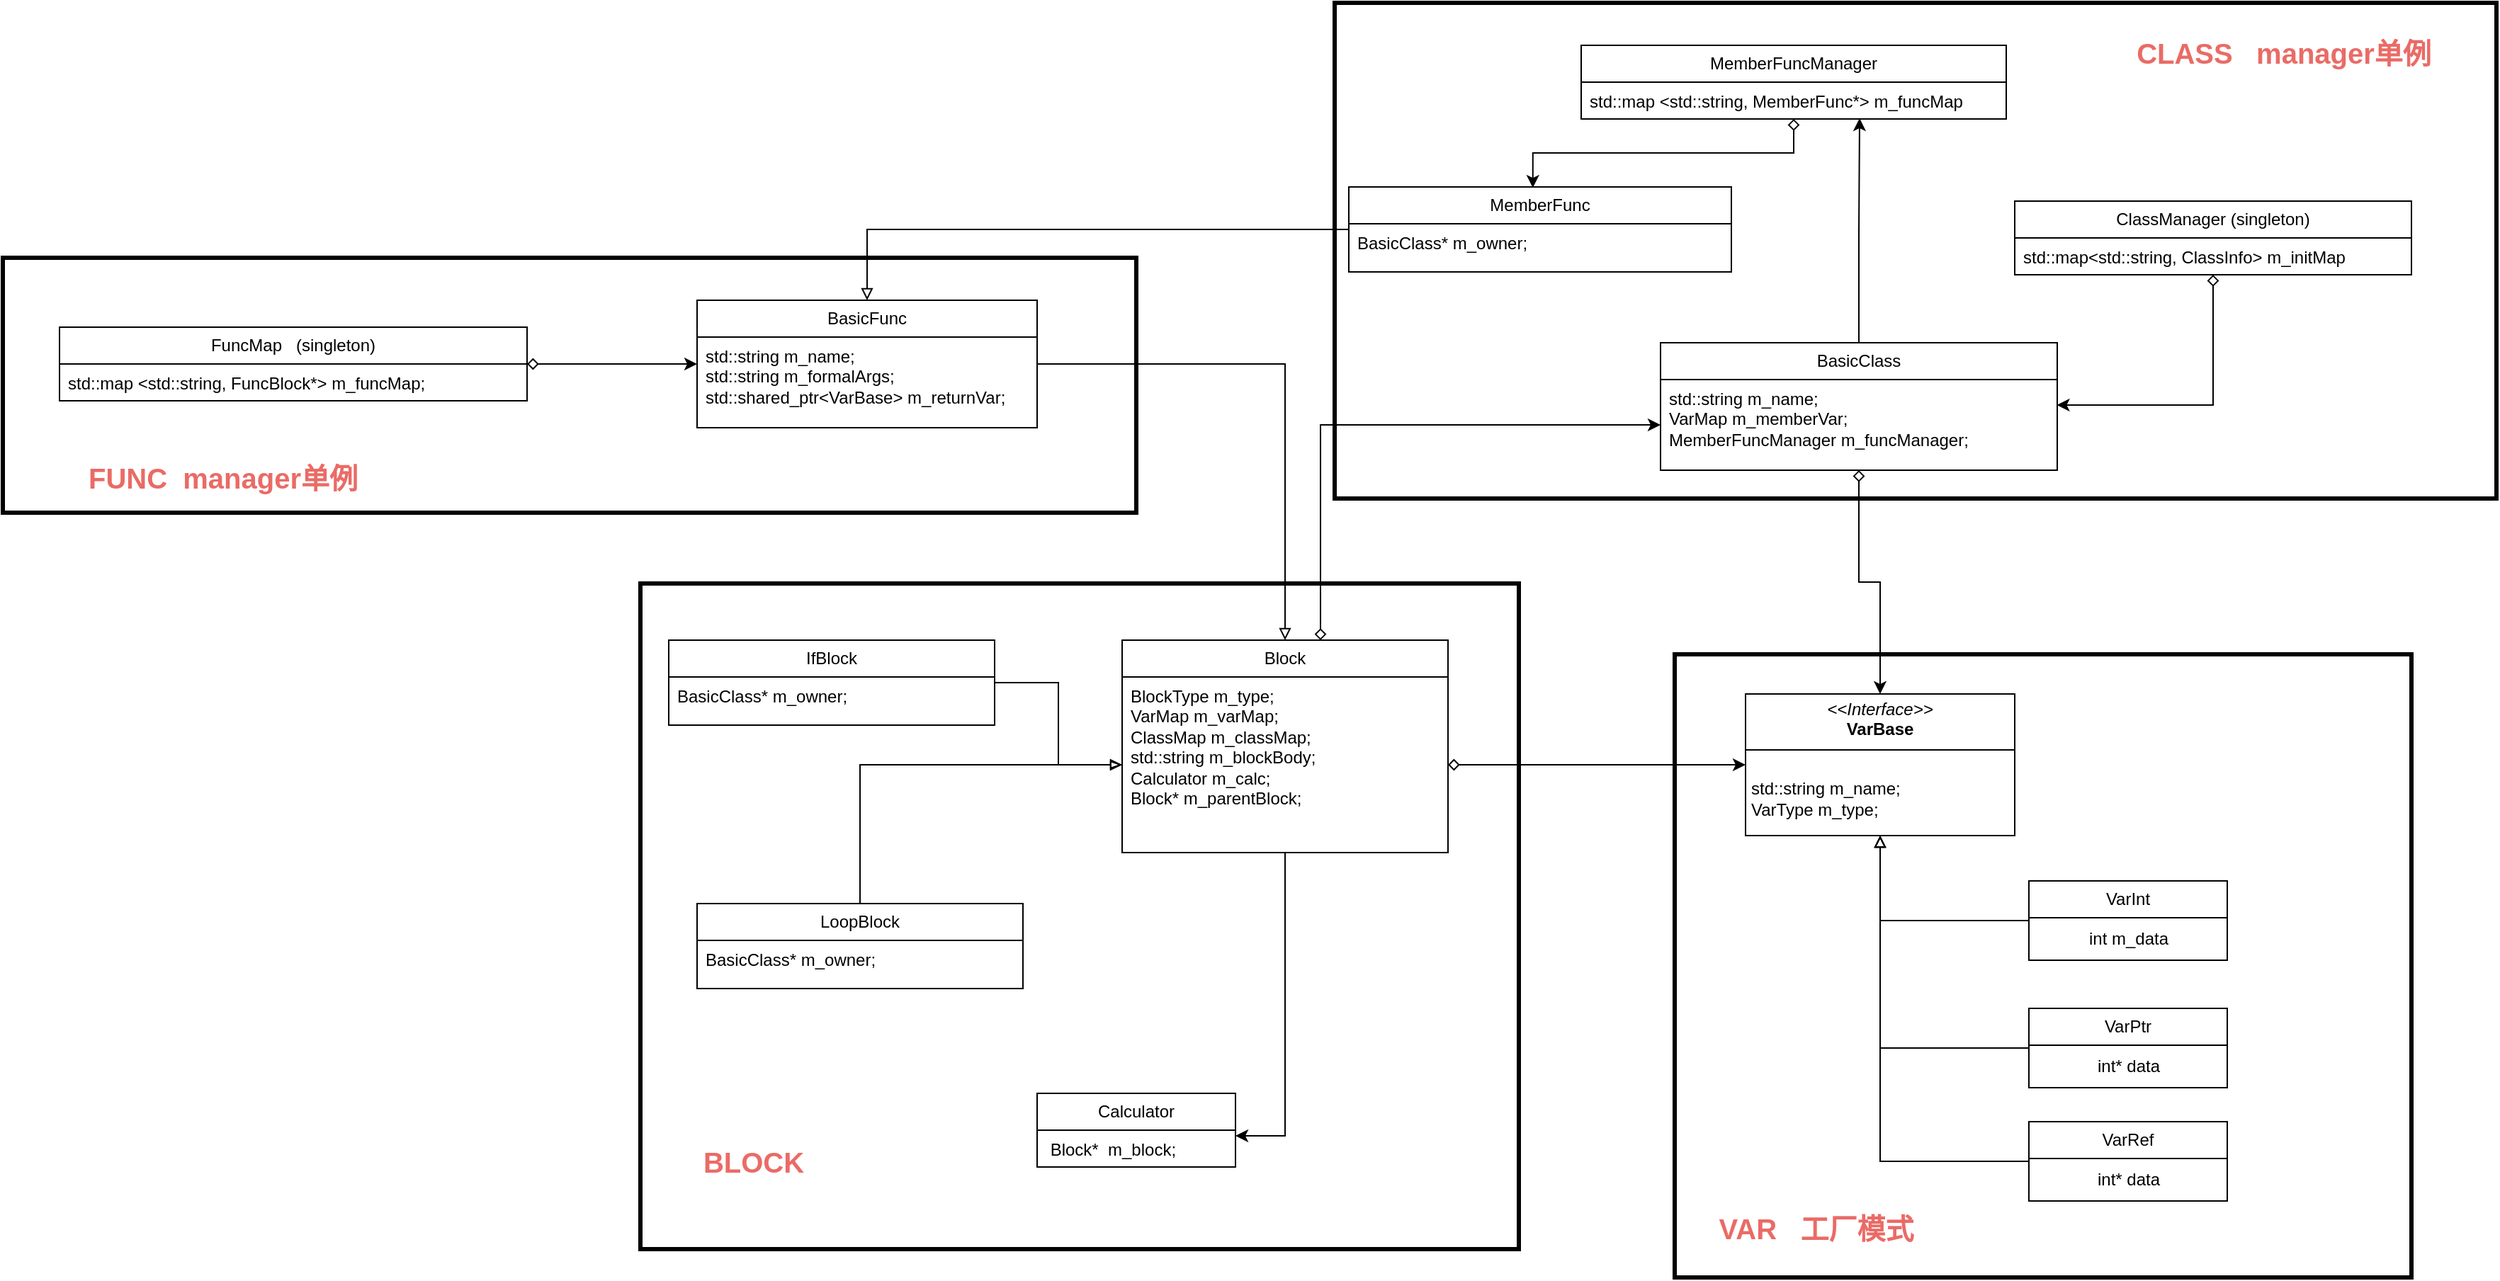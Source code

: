 <mxfile version="28.0.7">
  <diagram name="第 1 页" id="LV8jwO1P4TPCHg7ToHsJ">
    <mxGraphModel dx="2885" dy="2323" grid="1" gridSize="10" guides="1" tooltips="1" connect="1" arrows="1" fold="1" page="1" pageScale="1" pageWidth="827" pageHeight="1169" math="0" shadow="0">
      <root>
        <mxCell id="0" />
        <mxCell id="1" parent="0" />
        <mxCell id="eq3_Tgp2EmCCtKbiBsS1-87" value="" style="rounded=0;whiteSpace=wrap;html=1;fillColor=default;strokeWidth=3;" vertex="1" parent="1">
          <mxGeometry x="240" y="-460" width="820" height="350" as="geometry" />
        </mxCell>
        <mxCell id="eq3_Tgp2EmCCtKbiBsS1-93" value="" style="rounded=0;whiteSpace=wrap;html=1;strokeWidth=3;" vertex="1" parent="1">
          <mxGeometry x="480" width="520" height="440" as="geometry" />
        </mxCell>
        <mxCell id="eq3_Tgp2EmCCtKbiBsS1-91" value="" style="rounded=0;whiteSpace=wrap;html=1;fillStyle=auto;strokeWidth=3;fillColor=default;" vertex="1" parent="1">
          <mxGeometry x="-700" y="-280" width="800" height="180" as="geometry" />
        </mxCell>
        <mxCell id="eq3_Tgp2EmCCtKbiBsS1-84" value="" style="rounded=0;whiteSpace=wrap;html=1;fillStyle=auto;strokeWidth=3;fillColor=default;" vertex="1" parent="1">
          <mxGeometry x="-250" y="-50" width="620" height="470" as="geometry" />
        </mxCell>
        <mxCell id="eq3_Tgp2EmCCtKbiBsS1-12" style="edgeStyle=orthogonalEdgeStyle;rounded=0;orthogonalLoop=1;jettySize=auto;html=1;endArrow=block;endFill=0;" edge="1" parent="1" source="eq3_Tgp2EmCCtKbiBsS1-5" target="eq3_Tgp2EmCCtKbiBsS1-10">
          <mxGeometry relative="1" as="geometry" />
        </mxCell>
        <mxCell id="eq3_Tgp2EmCCtKbiBsS1-5" value="VarInt" style="swimlane;fontStyle=0;childLayout=stackLayout;horizontal=1;startSize=26;fillColor=none;horizontalStack=0;resizeParent=1;resizeParentMax=0;resizeLast=0;collapsible=1;marginBottom=0;whiteSpace=wrap;html=1;" vertex="1" parent="1">
          <mxGeometry x="730" y="160" width="140" height="56" as="geometry" />
        </mxCell>
        <mxCell id="eq3_Tgp2EmCCtKbiBsS1-24" value="int m_data" style="text;html=1;align=center;verticalAlign=middle;resizable=0;points=[];autosize=1;strokeColor=none;fillColor=none;" vertex="1" parent="eq3_Tgp2EmCCtKbiBsS1-5">
          <mxGeometry y="26" width="140" height="30" as="geometry" />
        </mxCell>
        <mxCell id="eq3_Tgp2EmCCtKbiBsS1-10" value="&lt;p style=&quot;margin:0px;margin-top:4px;text-align:center;&quot;&gt;&lt;i&gt;&amp;lt;&amp;lt;Interface&amp;gt;&amp;gt;&lt;/i&gt;&lt;br&gt;&lt;b&gt;VarBase&lt;/b&gt;&lt;/p&gt;&lt;hr size=&quot;1&quot; style=&quot;border-style:solid;&quot;&gt;&lt;p style=&quot;margin:0px;margin-left:4px;&quot;&gt;&lt;br&gt;&lt;/p&gt;&lt;p style=&quot;margin:0px;margin-left:4px;&quot;&gt;std::string m_name;&lt;/p&gt;&lt;p style=&quot;margin:0px;margin-left:4px;&quot;&gt;VarType m_type;&lt;/p&gt;" style="verticalAlign=top;align=left;overflow=fill;html=1;whiteSpace=wrap;" vertex="1" parent="1">
          <mxGeometry x="530" y="28" width="190" height="100" as="geometry" />
        </mxCell>
        <mxCell id="eq3_Tgp2EmCCtKbiBsS1-17" style="edgeStyle=orthogonalEdgeStyle;rounded=0;orthogonalLoop=1;jettySize=auto;html=1;entryX=0.5;entryY=1;entryDx=0;entryDy=0;endArrow=block;endFill=0;" edge="1" parent="1" source="eq3_Tgp2EmCCtKbiBsS1-13" target="eq3_Tgp2EmCCtKbiBsS1-10">
          <mxGeometry relative="1" as="geometry" />
        </mxCell>
        <mxCell id="eq3_Tgp2EmCCtKbiBsS1-13" value="VarPtr" style="swimlane;fontStyle=0;childLayout=stackLayout;horizontal=1;startSize=26;fillColor=none;horizontalStack=0;resizeParent=1;resizeParentMax=0;resizeLast=0;collapsible=1;marginBottom=0;whiteSpace=wrap;html=1;" vertex="1" parent="1">
          <mxGeometry x="730" y="250" width="140" height="56" as="geometry" />
        </mxCell>
        <mxCell id="eq3_Tgp2EmCCtKbiBsS1-26" value="int* data" style="text;html=1;align=center;verticalAlign=middle;resizable=0;points=[];autosize=1;strokeColor=none;fillColor=none;" vertex="1" parent="eq3_Tgp2EmCCtKbiBsS1-13">
          <mxGeometry y="26" width="140" height="30" as="geometry" />
        </mxCell>
        <mxCell id="eq3_Tgp2EmCCtKbiBsS1-18" style="edgeStyle=orthogonalEdgeStyle;rounded=0;orthogonalLoop=1;jettySize=auto;html=1;entryX=0.5;entryY=1;entryDx=0;entryDy=0;endArrow=block;endFill=0;" edge="1" parent="1" source="eq3_Tgp2EmCCtKbiBsS1-15" target="eq3_Tgp2EmCCtKbiBsS1-10">
          <mxGeometry relative="1" as="geometry" />
        </mxCell>
        <mxCell id="eq3_Tgp2EmCCtKbiBsS1-15" value="VarRef" style="swimlane;fontStyle=0;childLayout=stackLayout;horizontal=1;startSize=26;fillColor=none;horizontalStack=0;resizeParent=1;resizeParentMax=0;resizeLast=0;collapsible=1;marginBottom=0;whiteSpace=wrap;html=1;" vertex="1" parent="1">
          <mxGeometry x="730" y="330" width="140" height="56" as="geometry" />
        </mxCell>
        <mxCell id="eq3_Tgp2EmCCtKbiBsS1-27" value="int* data" style="text;html=1;align=center;verticalAlign=middle;resizable=0;points=[];autosize=1;strokeColor=none;fillColor=none;" vertex="1" parent="eq3_Tgp2EmCCtKbiBsS1-15">
          <mxGeometry y="26" width="140" height="30" as="geometry" />
        </mxCell>
        <mxCell id="eq3_Tgp2EmCCtKbiBsS1-75" style="edgeStyle=orthogonalEdgeStyle;rounded=0;orthogonalLoop=1;jettySize=auto;html=1;entryX=0;entryY=0.5;entryDx=0;entryDy=0;startArrow=diamond;startFill=0;" edge="1" parent="1" source="eq3_Tgp2EmCCtKbiBsS1-19" target="eq3_Tgp2EmCCtKbiBsS1-61">
          <mxGeometry relative="1" as="geometry">
            <Array as="points">
              <mxPoint x="230" y="-162" />
            </Array>
          </mxGeometry>
        </mxCell>
        <mxCell id="eq3_Tgp2EmCCtKbiBsS1-19" value="Block" style="swimlane;fontStyle=0;childLayout=stackLayout;horizontal=1;startSize=26;fillColor=none;horizontalStack=0;resizeParent=1;resizeParentMax=0;resizeLast=0;collapsible=1;marginBottom=0;whiteSpace=wrap;html=1;" vertex="1" parent="1">
          <mxGeometry x="90" y="-10" width="230" height="150" as="geometry" />
        </mxCell>
        <mxCell id="eq3_Tgp2EmCCtKbiBsS1-20" value="&lt;div&gt;BlockType m_type;&lt;/div&gt;&lt;div&gt;VarMap m_varMap;&lt;/div&gt;&lt;div&gt;ClassMap m_classMap;&lt;/div&gt;&lt;div&gt;std::string m_blockBody;&lt;/div&gt;&lt;div&gt;Calculator m_calc;&lt;/div&gt;&lt;div&gt;Block* m_parentBlock;&lt;/div&gt;" style="text;strokeColor=none;fillColor=none;align=left;verticalAlign=top;spacingLeft=4;spacingRight=4;overflow=hidden;rotatable=0;points=[[0,0.5],[1,0.5]];portConstraint=eastwest;whiteSpace=wrap;html=1;" vertex="1" parent="eq3_Tgp2EmCCtKbiBsS1-19">
          <mxGeometry y="26" width="230" height="124" as="geometry" />
        </mxCell>
        <mxCell id="eq3_Tgp2EmCCtKbiBsS1-39" style="edgeStyle=orthogonalEdgeStyle;rounded=0;orthogonalLoop=1;jettySize=auto;html=1;endArrow=blockThin;endFill=0;" edge="1" parent="1" source="eq3_Tgp2EmCCtKbiBsS1-28" target="eq3_Tgp2EmCCtKbiBsS1-20">
          <mxGeometry relative="1" as="geometry" />
        </mxCell>
        <mxCell id="eq3_Tgp2EmCCtKbiBsS1-28" value="LoopBlock" style="swimlane;fontStyle=0;childLayout=stackLayout;horizontal=1;startSize=26;fillColor=none;horizontalStack=0;resizeParent=1;resizeParentMax=0;resizeLast=0;collapsible=1;marginBottom=0;whiteSpace=wrap;html=1;" vertex="1" parent="1">
          <mxGeometry x="-210" y="176" width="230" height="60" as="geometry" />
        </mxCell>
        <mxCell id="eq3_Tgp2EmCCtKbiBsS1-29" value="BasicClass* m_owner;" style="text;strokeColor=none;fillColor=none;align=left;verticalAlign=top;spacingLeft=4;spacingRight=4;overflow=hidden;rotatable=0;points=[[0,0.5],[1,0.5]];portConstraint=eastwest;whiteSpace=wrap;html=1;" vertex="1" parent="eq3_Tgp2EmCCtKbiBsS1-28">
          <mxGeometry y="26" width="230" height="34" as="geometry" />
        </mxCell>
        <mxCell id="eq3_Tgp2EmCCtKbiBsS1-40" style="edgeStyle=orthogonalEdgeStyle;rounded=0;orthogonalLoop=1;jettySize=auto;html=1;entryX=0;entryY=0.5;entryDx=0;entryDy=0;endArrow=block;endFill=0;" edge="1" parent="1" source="eq3_Tgp2EmCCtKbiBsS1-30" target="eq3_Tgp2EmCCtKbiBsS1-20">
          <mxGeometry relative="1" as="geometry" />
        </mxCell>
        <mxCell id="eq3_Tgp2EmCCtKbiBsS1-30" value="IfBlock" style="swimlane;fontStyle=0;childLayout=stackLayout;horizontal=1;startSize=26;fillColor=none;horizontalStack=0;resizeParent=1;resizeParentMax=0;resizeLast=0;collapsible=1;marginBottom=0;whiteSpace=wrap;html=1;" vertex="1" parent="1">
          <mxGeometry x="-230" y="-10" width="230" height="60" as="geometry" />
        </mxCell>
        <mxCell id="eq3_Tgp2EmCCtKbiBsS1-31" value="BasicClass* m_owner;" style="text;strokeColor=none;fillColor=none;align=left;verticalAlign=top;spacingLeft=4;spacingRight=4;overflow=hidden;rotatable=0;points=[[0,0.5],[1,0.5]];portConstraint=eastwest;whiteSpace=wrap;html=1;" vertex="1" parent="eq3_Tgp2EmCCtKbiBsS1-30">
          <mxGeometry y="26" width="230" height="34" as="geometry" />
        </mxCell>
        <mxCell id="eq3_Tgp2EmCCtKbiBsS1-32" style="edgeStyle=orthogonalEdgeStyle;rounded=0;orthogonalLoop=1;jettySize=auto;html=1;entryX=0;entryY=0.5;entryDx=0;entryDy=0;startArrow=diamond;startFill=0;" edge="1" parent="1" source="eq3_Tgp2EmCCtKbiBsS1-20" target="eq3_Tgp2EmCCtKbiBsS1-10">
          <mxGeometry relative="1" as="geometry" />
        </mxCell>
        <mxCell id="eq3_Tgp2EmCCtKbiBsS1-41" value="Calculator" style="swimlane;fontStyle=0;childLayout=stackLayout;horizontal=1;startSize=26;fillColor=none;horizontalStack=0;resizeParent=1;resizeParentMax=0;resizeLast=0;collapsible=1;marginBottom=0;whiteSpace=wrap;html=1;" vertex="1" parent="1">
          <mxGeometry x="30" y="310" width="140" height="52" as="geometry" />
        </mxCell>
        <mxCell id="eq3_Tgp2EmCCtKbiBsS1-42" value="&amp;nbsp;Block*&amp;nbsp; m_block;" style="text;strokeColor=none;fillColor=none;align=left;verticalAlign=top;spacingLeft=4;spacingRight=4;overflow=hidden;rotatable=0;points=[[0,0.5],[1,0.5]];portConstraint=eastwest;whiteSpace=wrap;html=1;" vertex="1" parent="eq3_Tgp2EmCCtKbiBsS1-41">
          <mxGeometry y="26" width="140" height="26" as="geometry" />
        </mxCell>
        <mxCell id="eq3_Tgp2EmCCtKbiBsS1-51" style="edgeStyle=orthogonalEdgeStyle;rounded=0;orthogonalLoop=1;jettySize=auto;html=1;entryX=0.5;entryY=0;entryDx=0;entryDy=0;endArrow=block;endFill=0;" edge="1" parent="1" source="eq3_Tgp2EmCCtKbiBsS1-46" target="eq3_Tgp2EmCCtKbiBsS1-19">
          <mxGeometry relative="1" as="geometry" />
        </mxCell>
        <mxCell id="eq3_Tgp2EmCCtKbiBsS1-46" value="BasicFunc" style="swimlane;fontStyle=0;childLayout=stackLayout;horizontal=1;startSize=26;fillColor=none;horizontalStack=0;resizeParent=1;resizeParentMax=0;resizeLast=0;collapsible=1;marginBottom=0;whiteSpace=wrap;html=1;" vertex="1" parent="1">
          <mxGeometry x="-210" y="-250" width="240" height="90" as="geometry" />
        </mxCell>
        <mxCell id="eq3_Tgp2EmCCtKbiBsS1-47" value="&lt;div&gt;&lt;span style=&quot;white-space: normal;&quot;&gt;std::string m_name;&lt;/span&gt;&lt;/div&gt;&lt;div&gt;&lt;span style=&quot;white-space: normal;&quot;&gt;std::string m_formalArgs;&amp;nbsp; &amp;nbsp; &amp;nbsp; &amp;nbsp;&lt;/span&gt;&lt;/div&gt;&lt;div&gt;&lt;span style=&quot;white-space: normal;&quot;&gt;std::shared_ptr&amp;lt;VarBase&amp;gt; m_returnVar;&lt;/span&gt;&lt;/div&gt;" style="text;strokeColor=none;fillColor=none;align=left;verticalAlign=top;spacingLeft=4;spacingRight=4;overflow=hidden;rotatable=0;points=[[0,0.5],[1,0.5]];portConstraint=eastwest;whiteSpace=wrap;html=1;" vertex="1" parent="eq3_Tgp2EmCCtKbiBsS1-46">
          <mxGeometry y="26" width="240" height="64" as="geometry" />
        </mxCell>
        <mxCell id="eq3_Tgp2EmCCtKbiBsS1-52" style="edgeStyle=orthogonalEdgeStyle;rounded=0;orthogonalLoop=1;jettySize=auto;html=1;entryX=1;entryY=0.154;entryDx=0;entryDy=0;entryPerimeter=0;" edge="1" parent="1" source="eq3_Tgp2EmCCtKbiBsS1-19" target="eq3_Tgp2EmCCtKbiBsS1-42">
          <mxGeometry relative="1" as="geometry" />
        </mxCell>
        <mxCell id="eq3_Tgp2EmCCtKbiBsS1-57" style="edgeStyle=orthogonalEdgeStyle;rounded=0;orthogonalLoop=1;jettySize=auto;html=1;startArrow=diamond;startFill=0;" edge="1" parent="1" source="eq3_Tgp2EmCCtKbiBsS1-53" target="eq3_Tgp2EmCCtKbiBsS1-46">
          <mxGeometry relative="1" as="geometry" />
        </mxCell>
        <mxCell id="eq3_Tgp2EmCCtKbiBsS1-53" value="FuncMap&amp;nbsp; &amp;nbsp;(singleton)" style="swimlane;fontStyle=0;childLayout=stackLayout;horizontal=1;startSize=26;fillColor=none;horizontalStack=0;resizeParent=1;resizeParentMax=0;resizeLast=0;collapsible=1;marginBottom=0;whiteSpace=wrap;html=1;" vertex="1" parent="1">
          <mxGeometry x="-660" y="-231" width="330" height="52" as="geometry" />
        </mxCell>
        <mxCell id="eq3_Tgp2EmCCtKbiBsS1-54" value="std::map &amp;lt;std::string, FuncBlock*&amp;gt; m_funcMap;" style="text;strokeColor=none;fillColor=none;align=left;verticalAlign=top;spacingLeft=4;spacingRight=4;overflow=hidden;rotatable=0;points=[[0,0.5],[1,0.5]];portConstraint=eastwest;whiteSpace=wrap;html=1;" vertex="1" parent="eq3_Tgp2EmCCtKbiBsS1-53">
          <mxGeometry y="26" width="330" height="26" as="geometry" />
        </mxCell>
        <mxCell id="eq3_Tgp2EmCCtKbiBsS1-82" style="edgeStyle=orthogonalEdgeStyle;rounded=0;orthogonalLoop=1;jettySize=auto;html=1;startArrow=diamond;startFill=0;" edge="1" parent="1" source="eq3_Tgp2EmCCtKbiBsS1-58" target="eq3_Tgp2EmCCtKbiBsS1-10">
          <mxGeometry relative="1" as="geometry" />
        </mxCell>
        <mxCell id="eq3_Tgp2EmCCtKbiBsS1-58" value="BasicClass" style="swimlane;fontStyle=0;childLayout=stackLayout;horizontal=1;startSize=26;fillColor=none;horizontalStack=0;resizeParent=1;resizeParentMax=0;resizeLast=0;collapsible=1;marginBottom=0;whiteSpace=wrap;html=1;" vertex="1" parent="1">
          <mxGeometry x="470" y="-220" width="280" height="90" as="geometry" />
        </mxCell>
        <mxCell id="eq3_Tgp2EmCCtKbiBsS1-61" value="&lt;div&gt;std::string m_name;&lt;/div&gt;&lt;div&gt;VarMap m_memberVar;&lt;/div&gt;&lt;div&gt;MemberFuncManager m_funcManager;&lt;/div&gt;" style="text;strokeColor=none;fillColor=none;align=left;verticalAlign=top;spacingLeft=4;spacingRight=4;overflow=hidden;rotatable=0;points=[[0,0.5],[1,0.5]];portConstraint=eastwest;whiteSpace=wrap;html=1;" vertex="1" parent="eq3_Tgp2EmCCtKbiBsS1-58">
          <mxGeometry y="26" width="280" height="64" as="geometry" />
        </mxCell>
        <mxCell id="eq3_Tgp2EmCCtKbiBsS1-62" value="MemberFunc" style="swimlane;fontStyle=0;childLayout=stackLayout;horizontal=1;startSize=26;fillColor=none;horizontalStack=0;resizeParent=1;resizeParentMax=0;resizeLast=0;collapsible=1;marginBottom=0;whiteSpace=wrap;html=1;" vertex="1" parent="1">
          <mxGeometry x="250" y="-330" width="270" height="60" as="geometry" />
        </mxCell>
        <mxCell id="eq3_Tgp2EmCCtKbiBsS1-63" value="&lt;div&gt;&lt;span style=&quot;background-color: transparent; color: light-dark(rgb(0, 0, 0), rgb(255, 255, 255));&quot;&gt;BasicClass* m_owner;&lt;/span&gt;&lt;/div&gt;" style="text;strokeColor=none;fillColor=none;align=left;verticalAlign=top;spacingLeft=4;spacingRight=4;overflow=hidden;rotatable=0;points=[[0,0.5],[1,0.5]];portConstraint=eastwest;whiteSpace=wrap;html=1;" vertex="1" parent="eq3_Tgp2EmCCtKbiBsS1-62">
          <mxGeometry y="26" width="270" height="34" as="geometry" />
        </mxCell>
        <mxCell id="eq3_Tgp2EmCCtKbiBsS1-66" style="edgeStyle=orthogonalEdgeStyle;rounded=0;orthogonalLoop=1;jettySize=auto;html=1;entryX=0.5;entryY=0;entryDx=0;entryDy=0;endArrow=block;endFill=0;" edge="1" parent="1" source="eq3_Tgp2EmCCtKbiBsS1-62" target="eq3_Tgp2EmCCtKbiBsS1-46">
          <mxGeometry relative="1" as="geometry" />
        </mxCell>
        <mxCell id="eq3_Tgp2EmCCtKbiBsS1-67" value="MemberFuncManager" style="swimlane;fontStyle=0;childLayout=stackLayout;horizontal=1;startSize=26;fillColor=none;horizontalStack=0;resizeParent=1;resizeParentMax=0;resizeLast=0;collapsible=1;marginBottom=0;whiteSpace=wrap;html=1;" vertex="1" parent="1">
          <mxGeometry x="414" y="-430" width="300" height="52" as="geometry" />
        </mxCell>
        <mxCell id="eq3_Tgp2EmCCtKbiBsS1-68" value="std::map &amp;lt;std::string, MemberFunc*&amp;gt; m_funcMap" style="text;strokeColor=none;fillColor=none;align=left;verticalAlign=top;spacingLeft=4;spacingRight=4;overflow=hidden;rotatable=0;points=[[0,0.5],[1,0.5]];portConstraint=eastwest;whiteSpace=wrap;html=1;" vertex="1" parent="eq3_Tgp2EmCCtKbiBsS1-67">
          <mxGeometry y="26" width="300" height="26" as="geometry" />
        </mxCell>
        <mxCell id="eq3_Tgp2EmCCtKbiBsS1-71" style="edgeStyle=orthogonalEdgeStyle;rounded=0;orthogonalLoop=1;jettySize=auto;html=1;entryX=0.481;entryY=0.01;entryDx=0;entryDy=0;entryPerimeter=0;startArrow=diamond;startFill=0;" edge="1" parent="1" source="eq3_Tgp2EmCCtKbiBsS1-67" target="eq3_Tgp2EmCCtKbiBsS1-62">
          <mxGeometry relative="1" as="geometry" />
        </mxCell>
        <mxCell id="eq3_Tgp2EmCCtKbiBsS1-76" value="ClassManager (singleton)" style="swimlane;fontStyle=0;childLayout=stackLayout;horizontal=1;startSize=26;fillColor=none;horizontalStack=0;resizeParent=1;resizeParentMax=0;resizeLast=0;collapsible=1;marginBottom=0;whiteSpace=wrap;html=1;" vertex="1" parent="1">
          <mxGeometry x="720" y="-320" width="280" height="52" as="geometry" />
        </mxCell>
        <mxCell id="eq3_Tgp2EmCCtKbiBsS1-77" value="std::map&amp;lt;std::string, ClassInfo&amp;gt; m_initMap" style="text;strokeColor=none;fillColor=none;align=left;verticalAlign=top;spacingLeft=4;spacingRight=4;overflow=hidden;rotatable=0;points=[[0,0.5],[1,0.5]];portConstraint=eastwest;whiteSpace=wrap;html=1;" vertex="1" parent="eq3_Tgp2EmCCtKbiBsS1-76">
          <mxGeometry y="26" width="280" height="26" as="geometry" />
        </mxCell>
        <mxCell id="eq3_Tgp2EmCCtKbiBsS1-80" style="edgeStyle=orthogonalEdgeStyle;rounded=0;orthogonalLoop=1;jettySize=auto;html=1;entryX=0.999;entryY=0.281;entryDx=0;entryDy=0;entryPerimeter=0;startArrow=diamond;startFill=0;" edge="1" parent="1" source="eq3_Tgp2EmCCtKbiBsS1-76" target="eq3_Tgp2EmCCtKbiBsS1-61">
          <mxGeometry relative="1" as="geometry" />
        </mxCell>
        <mxCell id="eq3_Tgp2EmCCtKbiBsS1-85" style="edgeStyle=orthogonalEdgeStyle;rounded=0;orthogonalLoop=1;jettySize=auto;html=1;entryX=0.655;entryY=0.981;entryDx=0;entryDy=0;entryPerimeter=0;" edge="1" parent="1" source="eq3_Tgp2EmCCtKbiBsS1-58" target="eq3_Tgp2EmCCtKbiBsS1-68">
          <mxGeometry relative="1" as="geometry" />
        </mxCell>
        <mxCell id="eq3_Tgp2EmCCtKbiBsS1-88" value="&lt;font style=&quot;font-size: 20px;&quot;&gt;&lt;b&gt;BLOCK&lt;/b&gt;&lt;/font&gt;" style="text;html=1;align=center;verticalAlign=middle;whiteSpace=wrap;rounded=0;fontColor=#EA6B66;" vertex="1" parent="1">
          <mxGeometry x="-200" y="343" width="60" height="30" as="geometry" />
        </mxCell>
        <mxCell id="eq3_Tgp2EmCCtKbiBsS1-89" value="&lt;span style=&quot;font-size: 20px;&quot;&gt;&lt;b&gt;CLASS&amp;nbsp; &amp;nbsp;manager单例&lt;/b&gt;&lt;/span&gt;" style="text;html=1;align=center;verticalAlign=middle;whiteSpace=wrap;rounded=0;fontColor=#EA6B66;" vertex="1" parent="1">
          <mxGeometry x="790" y="-440" width="240" height="30" as="geometry" />
        </mxCell>
        <mxCell id="eq3_Tgp2EmCCtKbiBsS1-92" value="&lt;font style=&quot;font-size: 20px;&quot;&gt;&lt;b&gt;FUNC&amp;nbsp; manager单例&lt;/b&gt;&lt;/font&gt;" style="text;html=1;align=center;verticalAlign=middle;whiteSpace=wrap;rounded=0;fontColor=#EA6B66;" vertex="1" parent="1">
          <mxGeometry x="-669" y="-140" width="249" height="30" as="geometry" />
        </mxCell>
        <mxCell id="eq3_Tgp2EmCCtKbiBsS1-94" value="&lt;font style=&quot;font-size: 20px;&quot;&gt;&lt;b&gt;VAR&amp;nbsp; &amp;nbsp;工厂模式&lt;/b&gt;&lt;/font&gt;" style="text;html=1;align=center;verticalAlign=middle;whiteSpace=wrap;rounded=0;fontColor=#EA6B66;" vertex="1" parent="1">
          <mxGeometry x="500" y="390" width="160" height="30" as="geometry" />
        </mxCell>
      </root>
    </mxGraphModel>
  </diagram>
</mxfile>
